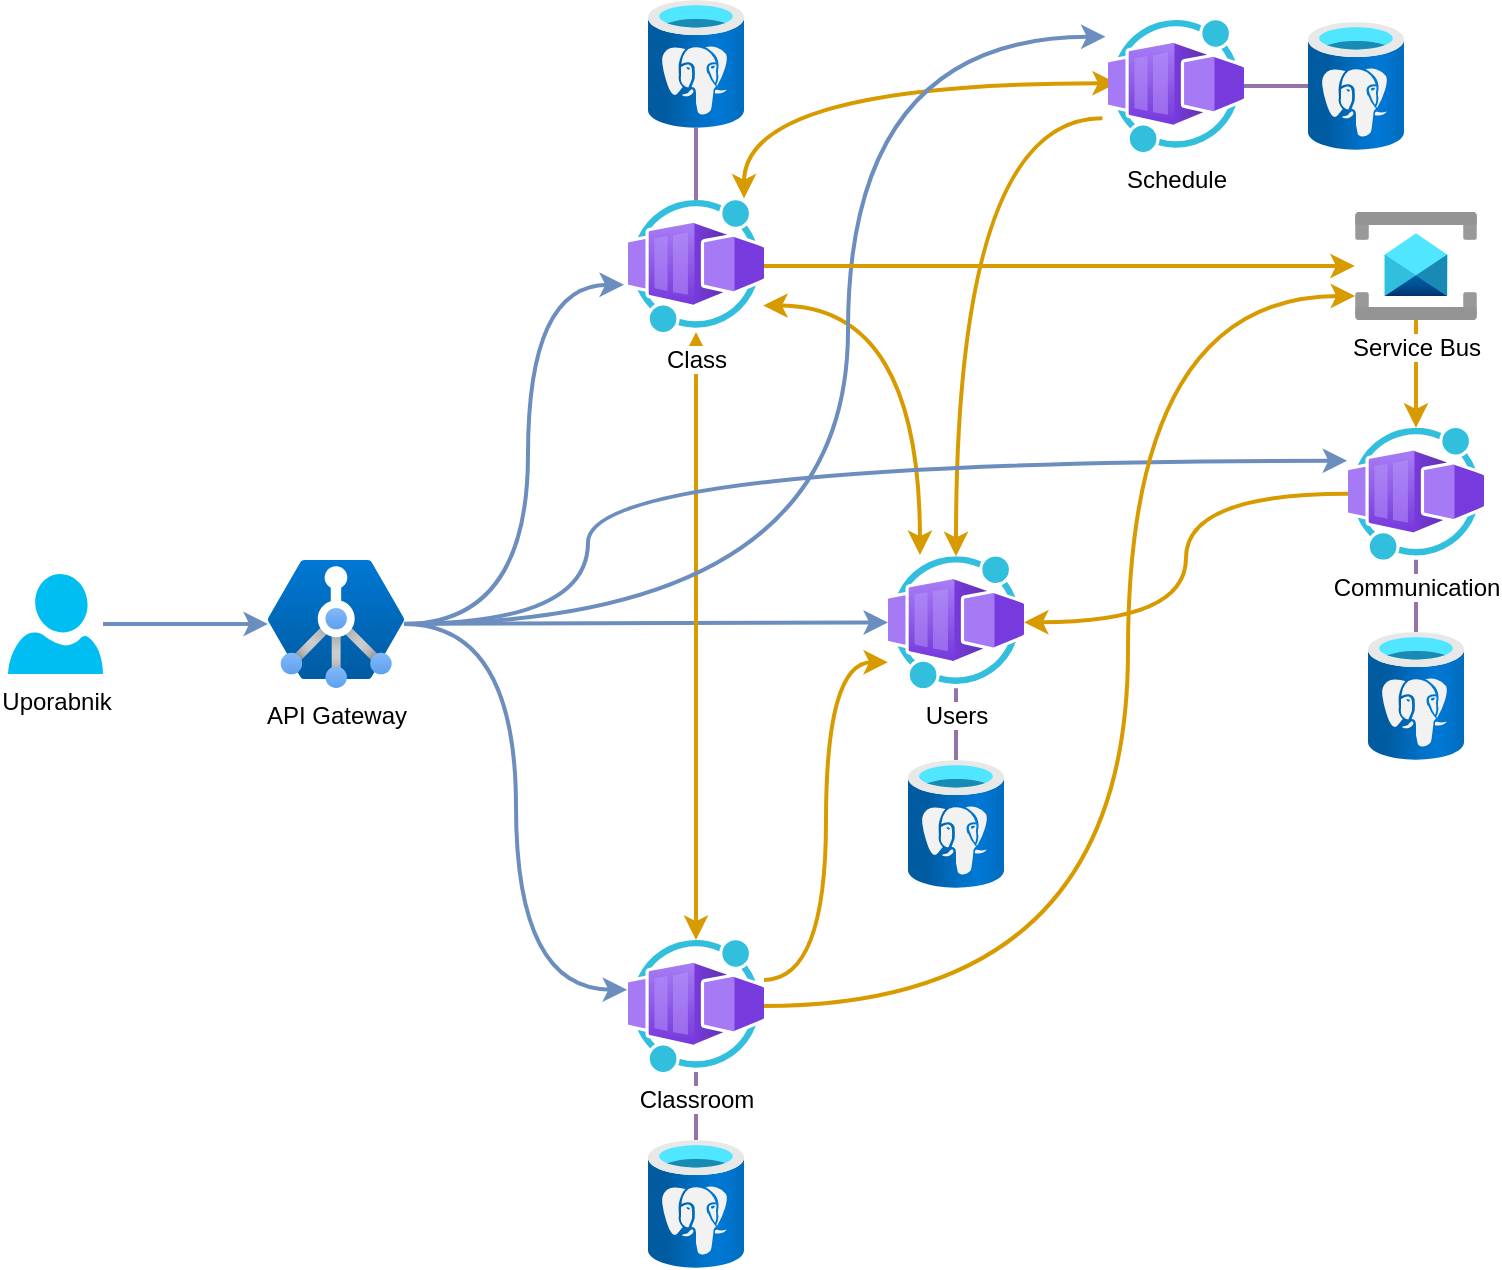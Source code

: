 <mxfile version="24.7.8">
  <diagram name="Page-1" id="rSACrMOjPGrDDF2v7ryR">
    <mxGraphModel dx="1102" dy="767" grid="1" gridSize="10" guides="1" tooltips="1" connect="1" arrows="1" fold="1" page="1" pageScale="1" pageWidth="850" pageHeight="1100" math="0" shadow="0">
      <root>
        <mxCell id="0" />
        <mxCell id="1" parent="0" />
        <mxCell id="-Fss1Y71phs1WyGnkthU-21" style="rounded=0;orthogonalLoop=1;jettySize=auto;html=1;fillColor=#dae8fc;strokeColor=#6c8ebf;strokeWidth=2;" edge="1" parent="1" source="-Fss1Y71phs1WyGnkthU-1" target="-Fss1Y71phs1WyGnkthU-5">
          <mxGeometry relative="1" as="geometry" />
        </mxCell>
        <mxCell id="-Fss1Y71phs1WyGnkthU-1" value="API Gateway" style="image;aspect=fixed;html=1;points=[];align=center;fontSize=12;image=img/lib/azure2/networking/Application_Gateway_Containers.svg;" vertex="1" parent="1">
          <mxGeometry x="180" y="329.88" width="68" height="64.24" as="geometry" />
        </mxCell>
        <mxCell id="-Fss1Y71phs1WyGnkthU-4" style="edgeStyle=orthogonalEdgeStyle;rounded=0;orthogonalLoop=1;jettySize=auto;html=1;strokeWidth=2;fillColor=#dae8fc;strokeColor=#6c8ebf;" edge="1" parent="1" source="-Fss1Y71phs1WyGnkthU-2" target="-Fss1Y71phs1WyGnkthU-1">
          <mxGeometry relative="1" as="geometry" />
        </mxCell>
        <mxCell id="-Fss1Y71phs1WyGnkthU-2" value="Uporabnik" style="verticalLabelPosition=bottom;html=1;verticalAlign=top;align=center;strokeColor=none;fillColor=#00BEF2;shape=mxgraph.azure.user;" vertex="1" parent="1">
          <mxGeometry x="50" y="337" width="47.5" height="50" as="geometry" />
        </mxCell>
        <mxCell id="-Fss1Y71phs1WyGnkthU-14" style="edgeStyle=orthogonalEdgeStyle;rounded=0;orthogonalLoop=1;jettySize=auto;html=1;curved=1;entryX=0;entryY=0.803;entryDx=0;entryDy=0;entryPerimeter=0;fillColor=#ffe6cc;strokeColor=#d79b00;strokeWidth=2;" edge="1" parent="1" source="-Fss1Y71phs1WyGnkthU-6" target="-Fss1Y71phs1WyGnkthU-5">
          <mxGeometry relative="1" as="geometry">
            <Array as="points">
              <mxPoint x="459" y="540" />
              <mxPoint x="459" y="381" />
            </Array>
          </mxGeometry>
        </mxCell>
        <mxCell id="-Fss1Y71phs1WyGnkthU-12" style="edgeStyle=orthogonalEdgeStyle;rounded=0;orthogonalLoop=1;jettySize=auto;html=1;curved=1;exitX=-0.041;exitY=0.745;exitDx=0;exitDy=0;exitPerimeter=0;fillColor=#ffe6cc;strokeColor=#d79b00;strokeWidth=2;" edge="1" parent="1" source="-Fss1Y71phs1WyGnkthU-8" target="-Fss1Y71phs1WyGnkthU-5">
          <mxGeometry relative="1" as="geometry" />
        </mxCell>
        <mxCell id="-Fss1Y71phs1WyGnkthU-16" style="edgeStyle=orthogonalEdgeStyle;rounded=0;orthogonalLoop=1;jettySize=auto;html=1;curved=1;entryX=0.853;entryY=-0.012;entryDx=0;entryDy=0;entryPerimeter=0;exitX=0.065;exitY=0.479;exitDx=0;exitDy=0;exitPerimeter=0;fillColor=#ffe6cc;strokeColor=#d79b00;strokeWidth=2;startArrow=classic;startFill=1;" edge="1" parent="1" source="-Fss1Y71phs1WyGnkthU-8" target="-Fss1Y71phs1WyGnkthU-9">
          <mxGeometry relative="1" as="geometry">
            <mxPoint x="620" y="117" as="sourcePoint" />
          </mxGeometry>
        </mxCell>
        <mxCell id="-Fss1Y71phs1WyGnkthU-8" value="Schedule" style="image;aspect=fixed;html=1;points=[];align=center;fontSize=12;image=img/lib/azure2/other/Worker_Container_App.svg;" vertex="1" parent="1">
          <mxGeometry x="600" y="60" width="68" height="66" as="geometry" />
        </mxCell>
        <mxCell id="-Fss1Y71phs1WyGnkthU-10" style="edgeStyle=orthogonalEdgeStyle;rounded=0;orthogonalLoop=1;jettySize=auto;html=1;curved=1;startArrow=classic;startFill=1;fillColor=#ffe6cc;strokeColor=#d79b00;strokeWidth=2;" edge="1" parent="1" source="-Fss1Y71phs1WyGnkthU-9" target="-Fss1Y71phs1WyGnkthU-6">
          <mxGeometry relative="1" as="geometry" />
        </mxCell>
        <mxCell id="-Fss1Y71phs1WyGnkthU-11" style="edgeStyle=orthogonalEdgeStyle;rounded=0;orthogonalLoop=1;jettySize=auto;html=1;curved=1;exitX=0.994;exitY=0.8;exitDx=0;exitDy=0;exitPerimeter=0;entryX=0.235;entryY=-0.009;entryDx=0;entryDy=0;entryPerimeter=0;fillColor=#ffe6cc;strokeColor=#d79b00;strokeWidth=2;startArrow=classic;startFill=1;" edge="1" parent="1" source="-Fss1Y71phs1WyGnkthU-9" target="-Fss1Y71phs1WyGnkthU-5">
          <mxGeometry relative="1" as="geometry" />
        </mxCell>
        <mxCell id="-Fss1Y71phs1WyGnkthU-9" value="Class" style="image;aspect=fixed;html=1;points=[];align=center;fontSize=12;image=img/lib/azure2/other/Worker_Container_App.svg;" vertex="1" parent="1">
          <mxGeometry x="360" y="150" width="68" height="66" as="geometry" />
        </mxCell>
        <mxCell id="-Fss1Y71phs1WyGnkthU-17" style="edgeStyle=orthogonalEdgeStyle;rounded=0;orthogonalLoop=1;jettySize=auto;html=1;curved=1;fillColor=#ffe6cc;strokeColor=#d79b00;strokeWidth=2;" edge="1" parent="1" source="-Fss1Y71phs1WyGnkthU-36" target="-Fss1Y71phs1WyGnkthU-7">
          <mxGeometry relative="1" as="geometry" />
        </mxCell>
        <mxCell id="-Fss1Y71phs1WyGnkthU-18" style="edgeStyle=orthogonalEdgeStyle;rounded=0;orthogonalLoop=1;jettySize=auto;html=1;entryX=-0.029;entryY=0.642;entryDx=0;entryDy=0;entryPerimeter=0;curved=1;fillColor=#dae8fc;strokeColor=#6c8ebf;strokeWidth=2;" edge="1" parent="1" source="-Fss1Y71phs1WyGnkthU-1" target="-Fss1Y71phs1WyGnkthU-9">
          <mxGeometry relative="1" as="geometry">
            <Array as="points">
              <mxPoint x="310" y="362" />
              <mxPoint x="310" y="192" />
            </Array>
          </mxGeometry>
        </mxCell>
        <mxCell id="-Fss1Y71phs1WyGnkthU-20" style="edgeStyle=orthogonalEdgeStyle;rounded=0;orthogonalLoop=1;jettySize=auto;html=1;entryX=-0.006;entryY=0.25;entryDx=0;entryDy=0;entryPerimeter=0;curved=1;fillColor=#dae8fc;strokeColor=#6c8ebf;strokeWidth=2;" edge="1" parent="1" source="-Fss1Y71phs1WyGnkthU-1" target="-Fss1Y71phs1WyGnkthU-7">
          <mxGeometry relative="1" as="geometry">
            <Array as="points">
              <mxPoint x="340" y="362" />
              <mxPoint x="340" y="280" />
            </Array>
          </mxGeometry>
        </mxCell>
        <mxCell id="-Fss1Y71phs1WyGnkthU-22" style="edgeStyle=orthogonalEdgeStyle;rounded=0;orthogonalLoop=1;jettySize=auto;html=1;entryX=-0.006;entryY=0.376;entryDx=0;entryDy=0;entryPerimeter=0;curved=1;fillColor=#dae8fc;strokeColor=#6c8ebf;strokeWidth=2;" edge="1" parent="1" source="-Fss1Y71phs1WyGnkthU-1" target="-Fss1Y71phs1WyGnkthU-6">
          <mxGeometry relative="1" as="geometry" />
        </mxCell>
        <mxCell id="-Fss1Y71phs1WyGnkthU-23" style="edgeStyle=orthogonalEdgeStyle;rounded=0;orthogonalLoop=1;jettySize=auto;html=1;entryX=-0.018;entryY=0.127;entryDx=0;entryDy=0;entryPerimeter=0;curved=1;fillColor=#dae8fc;strokeColor=#6c8ebf;strokeWidth=2;" edge="1" parent="1" source="-Fss1Y71phs1WyGnkthU-1" target="-Fss1Y71phs1WyGnkthU-8">
          <mxGeometry relative="1" as="geometry">
            <Array as="points">
              <mxPoint x="470" y="362" />
              <mxPoint x="470" y="68" />
            </Array>
          </mxGeometry>
        </mxCell>
        <mxCell id="-Fss1Y71phs1WyGnkthU-35" style="edgeStyle=orthogonalEdgeStyle;rounded=0;orthogonalLoop=1;jettySize=auto;html=1;endArrow=none;endFill=0;fillColor=#e1d5e7;strokeColor=#9673a6;strokeWidth=2;" edge="1" parent="1" source="-Fss1Y71phs1WyGnkthU-26" target="-Fss1Y71phs1WyGnkthU-6">
          <mxGeometry relative="1" as="geometry" />
        </mxCell>
        <mxCell id="-Fss1Y71phs1WyGnkthU-26" value="" style="image;aspect=fixed;html=1;points=[];align=center;fontSize=12;image=img/lib/azure2/databases/Azure_Database_PostgreSQL_Server.svg;" vertex="1" parent="1">
          <mxGeometry x="370" y="620" width="48" height="64" as="geometry" />
        </mxCell>
        <mxCell id="-Fss1Y71phs1WyGnkthU-34" style="edgeStyle=orthogonalEdgeStyle;rounded=0;orthogonalLoop=1;jettySize=auto;html=1;endArrow=none;endFill=0;fillColor=#e1d5e7;strokeColor=#9673a6;strokeWidth=2;" edge="1" parent="1" source="-Fss1Y71phs1WyGnkthU-27" target="-Fss1Y71phs1WyGnkthU-5">
          <mxGeometry relative="1" as="geometry" />
        </mxCell>
        <mxCell id="-Fss1Y71phs1WyGnkthU-27" value="" style="image;aspect=fixed;html=1;points=[];align=center;fontSize=12;image=img/lib/azure2/databases/Azure_Database_PostgreSQL_Server.svg;" vertex="1" parent="1">
          <mxGeometry x="500" y="430" width="48" height="64" as="geometry" />
        </mxCell>
        <mxCell id="-Fss1Y71phs1WyGnkthU-33" style="edgeStyle=orthogonalEdgeStyle;rounded=0;orthogonalLoop=1;jettySize=auto;html=1;endArrow=none;endFill=0;fillColor=#e1d5e7;strokeColor=#9673a6;strokeWidth=2;" edge="1" parent="1" source="-Fss1Y71phs1WyGnkthU-28" target="-Fss1Y71phs1WyGnkthU-7">
          <mxGeometry relative="1" as="geometry" />
        </mxCell>
        <mxCell id="-Fss1Y71phs1WyGnkthU-28" value="" style="image;aspect=fixed;html=1;points=[];align=center;fontSize=12;image=img/lib/azure2/databases/Azure_Database_PostgreSQL_Server.svg;" vertex="1" parent="1">
          <mxGeometry x="730" y="366" width="48" height="64" as="geometry" />
        </mxCell>
        <mxCell id="-Fss1Y71phs1WyGnkthU-32" style="edgeStyle=orthogonalEdgeStyle;rounded=0;orthogonalLoop=1;jettySize=auto;html=1;endArrow=none;endFill=0;fillColor=#e1d5e7;strokeColor=#9673a6;strokeWidth=2;" edge="1" parent="1" source="-Fss1Y71phs1WyGnkthU-29" target="-Fss1Y71phs1WyGnkthU-8">
          <mxGeometry relative="1" as="geometry" />
        </mxCell>
        <mxCell id="-Fss1Y71phs1WyGnkthU-29" value="" style="image;aspect=fixed;html=1;points=[];align=center;fontSize=12;image=img/lib/azure2/databases/Azure_Database_PostgreSQL_Server.svg;" vertex="1" parent="1">
          <mxGeometry x="700" y="61" width="48" height="64" as="geometry" />
        </mxCell>
        <mxCell id="-Fss1Y71phs1WyGnkthU-31" style="edgeStyle=orthogonalEdgeStyle;rounded=0;orthogonalLoop=1;jettySize=auto;html=1;endArrow=none;endFill=0;fillColor=#e1d5e7;strokeColor=#9673a6;strokeWidth=2;" edge="1" parent="1" source="-Fss1Y71phs1WyGnkthU-30" target="-Fss1Y71phs1WyGnkthU-9">
          <mxGeometry relative="1" as="geometry" />
        </mxCell>
        <mxCell id="-Fss1Y71phs1WyGnkthU-30" value="" style="image;aspect=fixed;html=1;points=[];align=center;fontSize=12;image=img/lib/azure2/databases/Azure_Database_PostgreSQL_Server.svg;" vertex="1" parent="1">
          <mxGeometry x="370" y="50" width="48" height="64" as="geometry" />
        </mxCell>
        <mxCell id="-Fss1Y71phs1WyGnkthU-38" style="edgeStyle=orthogonalEdgeStyle;rounded=0;orthogonalLoop=1;jettySize=auto;html=1;fillColor=#ffe6cc;strokeColor=#d79b00;strokeWidth=2;curved=1;" edge="1" parent="1" source="-Fss1Y71phs1WyGnkthU-7" target="-Fss1Y71phs1WyGnkthU-5">
          <mxGeometry relative="1" as="geometry" />
        </mxCell>
        <mxCell id="-Fss1Y71phs1WyGnkthU-7" value="Communication" style="image;aspect=fixed;html=1;points=[];align=center;fontSize=12;image=img/lib/azure2/other/Worker_Container_App.svg;" vertex="1" parent="1">
          <mxGeometry x="720" y="263.88" width="68" height="66" as="geometry" />
        </mxCell>
        <mxCell id="-Fss1Y71phs1WyGnkthU-5" value="Users" style="image;aspect=fixed;html=1;points=[];align=center;fontSize=12;image=img/lib/azure2/other/Worker_Container_App.svg;" vertex="1" parent="1">
          <mxGeometry x="490" y="328.12" width="68" height="66" as="geometry" />
        </mxCell>
        <mxCell id="-Fss1Y71phs1WyGnkthU-6" value="Classroom" style="image;aspect=fixed;html=1;points=[];align=center;fontSize=12;image=img/lib/azure2/other/Worker_Container_App.svg;" vertex="1" parent="1">
          <mxGeometry x="360" y="520" width="68" height="66" as="geometry" />
        </mxCell>
        <mxCell id="-Fss1Y71phs1WyGnkthU-37" value="" style="edgeStyle=orthogonalEdgeStyle;rounded=0;orthogonalLoop=1;jettySize=auto;html=1;curved=1;fillColor=#ffe6cc;strokeColor=#d79b00;strokeWidth=2;" edge="1" parent="1" source="-Fss1Y71phs1WyGnkthU-9" target="-Fss1Y71phs1WyGnkthU-36">
          <mxGeometry relative="1" as="geometry">
            <mxPoint x="428" y="183" as="sourcePoint" />
            <mxPoint x="738" y="266" as="targetPoint" />
          </mxGeometry>
        </mxCell>
        <mxCell id="-Fss1Y71phs1WyGnkthU-36" value="Service Bus" style="image;aspect=fixed;html=1;points=[];align=center;fontSize=12;image=img/lib/azure2/integration/Service_Bus.svg;" vertex="1" parent="1">
          <mxGeometry x="723.4" y="156" width="61.2" height="54" as="geometry" />
        </mxCell>
        <mxCell id="-Fss1Y71phs1WyGnkthU-39" style="edgeStyle=orthogonalEdgeStyle;rounded=0;orthogonalLoop=1;jettySize=auto;html=1;entryX=0.003;entryY=0.778;entryDx=0;entryDy=0;entryPerimeter=0;fillColor=#ffe6cc;strokeColor=#d79b00;strokeWidth=2;curved=1;" edge="1" parent="1" source="-Fss1Y71phs1WyGnkthU-6" target="-Fss1Y71phs1WyGnkthU-36">
          <mxGeometry relative="1" as="geometry">
            <Array as="points">
              <mxPoint x="610" y="553" />
              <mxPoint x="610" y="198" />
            </Array>
          </mxGeometry>
        </mxCell>
      </root>
    </mxGraphModel>
  </diagram>
</mxfile>
